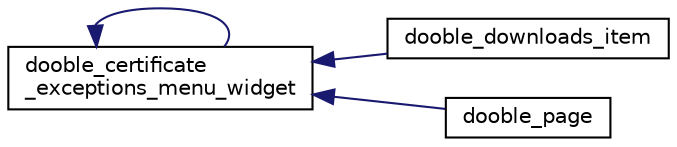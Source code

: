 digraph "Graphical Class Hierarchy"
{
  edge [fontname="Helvetica",fontsize="10",labelfontname="Helvetica",labelfontsize="10"];
  node [fontname="Helvetica",fontsize="10",shape=record];
  rankdir="LR";
  Node0 [label="QWidget",height=0.2,width=0.4,color="grey75", fillcolor="white", style="filled"];
  Node0 -> Node0 [dir="back",color="midnightblue",fontsize="10",style="solid",fontname="Helvetica"];
  Node0 [label="dooble_certificate\l_exceptions_menu_widget",height=0.2,width=0.4,color="black", fillcolor="white", style="filled",URL="$classdooble__certificate__exceptions__menu__widget.html"];
  Node0 -> Node2 [dir="back",color="midnightblue",fontsize="10",style="solid",fontname="Helvetica"];
  Node2 [label="dooble_downloads_item",height=0.2,width=0.4,color="black", fillcolor="white", style="filled",URL="$classdooble__downloads__item.html"];
  Node0 -> Node3 [dir="back",color="midnightblue",fontsize="10",style="solid",fontname="Helvetica"];
  Node3 [label="dooble_page",height=0.2,width=0.4,color="black", fillcolor="white", style="filled",URL="$classdooble__page.html"];
}
